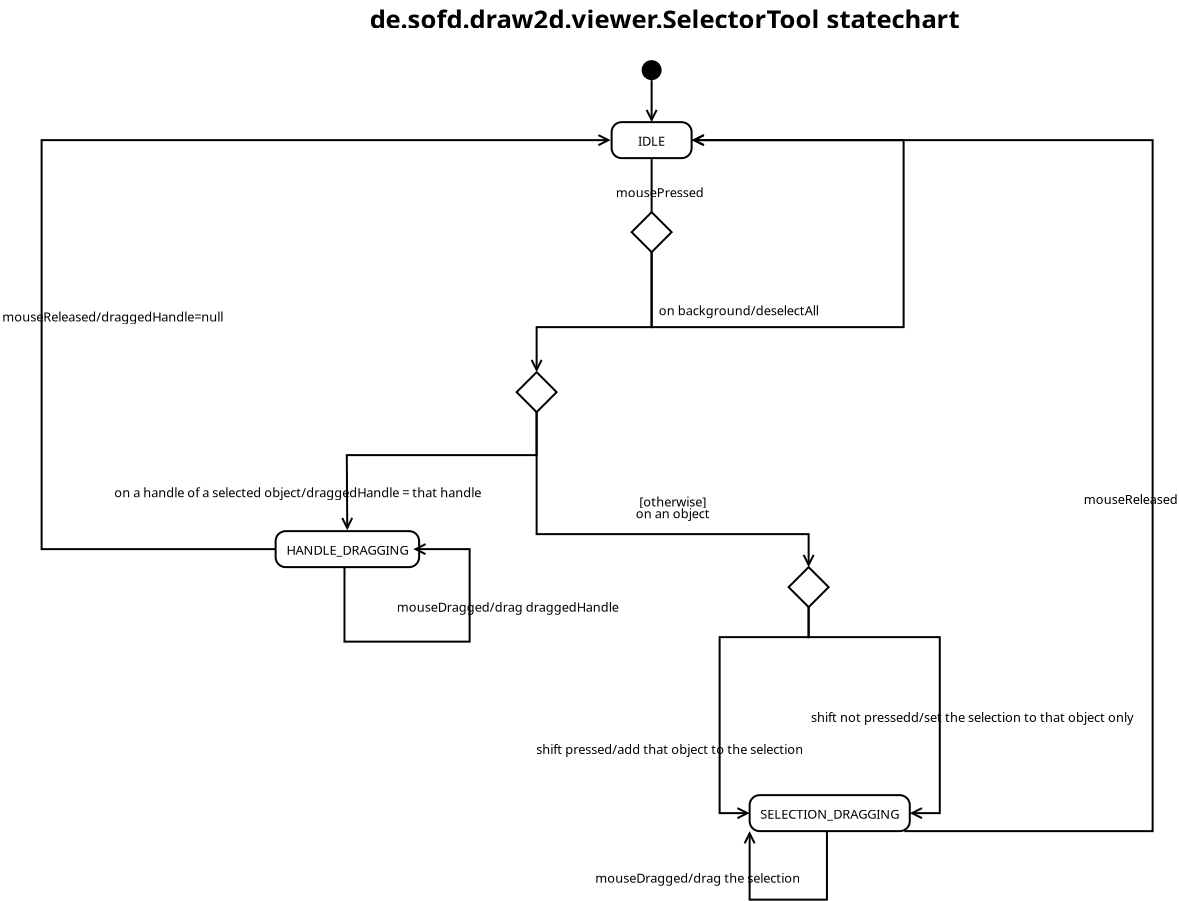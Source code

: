 <?xml version="1.0" encoding="UTF-8"?>
<dia:diagram xmlns:dia="http://www.lysator.liu.se/~alla/dia/">
  <dia:layer name="Background" visible="true">
    <dia:object type="UML - State" version="0" id="O0">
      <dia:attribute name="obj_pos">
        <dia:point val="27.4,5.15"/>
      </dia:attribute>
      <dia:attribute name="obj_bb">
        <dia:rectangle val="27.4,5.15;31.4,6.95"/>
      </dia:attribute>
      <dia:attribute name="elem_corner">
        <dia:point val="27.4,5.15"/>
      </dia:attribute>
      <dia:attribute name="elem_width">
        <dia:real val="4"/>
      </dia:attribute>
      <dia:attribute name="elem_height">
        <dia:real val="1.8"/>
      </dia:attribute>
      <dia:attribute name="line_colour">
        <dia:color val="#000000"/>
      </dia:attribute>
      <dia:attribute name="fill_colour">
        <dia:color val="#ffffff"/>
      </dia:attribute>
      <dia:attribute name="text">
        <dia:composite type="text">
          <dia:attribute name="string">
            <dia:string>#IDLE#</dia:string>
          </dia:attribute>
          <dia:attribute name="font">
            <dia:font family="sans" style="0" name="Helvetica"/>
          </dia:attribute>
          <dia:attribute name="height">
            <dia:real val="0.8"/>
          </dia:attribute>
          <dia:attribute name="pos">
            <dia:point val="29.4,6.192"/>
          </dia:attribute>
          <dia:attribute name="color">
            <dia:color val="#000000"/>
          </dia:attribute>
          <dia:attribute name="alignment">
            <dia:enum val="1"/>
          </dia:attribute>
        </dia:composite>
      </dia:attribute>
      <dia:attribute name="entry_action">
        <dia:string>##</dia:string>
      </dia:attribute>
      <dia:attribute name="do_action">
        <dia:string>##</dia:string>
      </dia:attribute>
      <dia:attribute name="exit_action">
        <dia:string>##</dia:string>
      </dia:attribute>
    </dia:object>
    <dia:object type="UML - State Term" version="0" id="O1">
      <dia:attribute name="obj_pos">
        <dia:point val="28.9,2.05"/>
      </dia:attribute>
      <dia:attribute name="obj_bb">
        <dia:rectangle val="28.9,2.05;29.9,3.05"/>
      </dia:attribute>
      <dia:attribute name="elem_corner">
        <dia:point val="28.9,2.05"/>
      </dia:attribute>
      <dia:attribute name="elem_width">
        <dia:real val="1"/>
      </dia:attribute>
      <dia:attribute name="elem_height">
        <dia:real val="1"/>
      </dia:attribute>
      <dia:attribute name="is_final">
        <dia:boolean val="false"/>
      </dia:attribute>
    </dia:object>
    <dia:object type="UML - Transition" version="2" id="O2">
      <dia:attribute name="obj_pos">
        <dia:point val="29.4,3.05"/>
      </dia:attribute>
      <dia:attribute name="obj_bb">
        <dia:rectangle val="29.023,1.65;29.85,5.221"/>
      </dia:attribute>
      <dia:attribute name="orth_points">
        <dia:point val="29.4,3.05"/>
        <dia:point val="29.4,3.05"/>
        <dia:point val="29.4,5.15"/>
        <dia:point val="29.4,5.15"/>
      </dia:attribute>
      <dia:attribute name="orth_orient">
        <dia:enum val="0"/>
        <dia:enum val="1"/>
        <dia:enum val="0"/>
      </dia:attribute>
      <dia:attribute name="orth_autoroute">
        <dia:boolean val="true"/>
      </dia:attribute>
      <dia:attribute name="trigger">
        <dia:string>##</dia:string>
      </dia:attribute>
      <dia:attribute name="action">
        <dia:string>##</dia:string>
      </dia:attribute>
      <dia:attribute name="guard">
        <dia:string>##</dia:string>
      </dia:attribute>
      <dia:attribute name="trigger_text_pos">
        <dia:point val="29.85,2.05"/>
      </dia:attribute>
      <dia:attribute name="guard_text_pos">
        <dia:point val="29.25,3.35"/>
      </dia:attribute>
      <dia:attribute name="direction_inverted">
        <dia:boolean val="false"/>
      </dia:attribute>
      <dia:connections>
        <dia:connection handle="0" to="O1" connection="6"/>
        <dia:connection handle="1" to="O0" connection="1"/>
      </dia:connections>
    </dia:object>
    <dia:object type="UML - Transition" version="2" id="O3">
      <dia:attribute name="obj_pos">
        <dia:point val="29.4,6.945"/>
      </dia:attribute>
      <dia:attribute name="obj_bb">
        <dia:rectangle val="27.692,6.895;31.907,11.807"/>
      </dia:attribute>
      <dia:attribute name="orth_points">
        <dia:point val="29.4,6.945"/>
        <dia:point val="29.4,11.35"/>
        <dia:point val="29.4,11.35"/>
        <dia:point val="29.4,9.65"/>
      </dia:attribute>
      <dia:attribute name="orth_orient">
        <dia:enum val="1"/>
        <dia:enum val="0"/>
        <dia:enum val="1"/>
      </dia:attribute>
      <dia:attribute name="orth_autoroute">
        <dia:boolean val="false"/>
      </dia:attribute>
      <dia:attribute name="trigger">
        <dia:string>#mousePressed#</dia:string>
      </dia:attribute>
      <dia:attribute name="action">
        <dia:string>##</dia:string>
      </dia:attribute>
      <dia:attribute name="guard">
        <dia:string>##</dia:string>
      </dia:attribute>
      <dia:attribute name="trigger_text_pos">
        <dia:point val="29.8,8.9"/>
      </dia:attribute>
      <dia:attribute name="guard_text_pos">
        <dia:point val="29.8,11.55"/>
      </dia:attribute>
      <dia:attribute name="direction_inverted">
        <dia:boolean val="false"/>
      </dia:attribute>
      <dia:connections>
        <dia:connection handle="0" to="O0" connection="8"/>
        <dia:connection handle="1" to="O4" connection="1"/>
      </dia:connections>
    </dia:object>
    <dia:object type="UML - Branch" version="0" id="O4">
      <dia:attribute name="obj_pos">
        <dia:point val="28.4,9.65"/>
      </dia:attribute>
      <dia:attribute name="obj_bb">
        <dia:rectangle val="28.35,9.6;30.45,11.7"/>
      </dia:attribute>
      <dia:attribute name="elem_corner">
        <dia:point val="28.4,9.65"/>
      </dia:attribute>
      <dia:attribute name="elem_width">
        <dia:real val="2"/>
      </dia:attribute>
      <dia:attribute name="elem_height">
        <dia:real val="2"/>
      </dia:attribute>
      <dia:attribute name="line_colour">
        <dia:color val="#000000"/>
      </dia:attribute>
      <dia:attribute name="fill_colour">
        <dia:color val="#ffffff"/>
      </dia:attribute>
    </dia:object>
    <dia:object type="UML - Transition" version="2" id="O5">
      <dia:attribute name="obj_pos">
        <dia:point val="29.4,11.65"/>
      </dia:attribute>
      <dia:attribute name="obj_bb">
        <dia:rectangle val="23.15,11.6;29.9,17.7"/>
      </dia:attribute>
      <dia:attribute name="orth_points">
        <dia:point val="29.4,11.65"/>
        <dia:point val="29.4,15.4"/>
        <dia:point val="23.65,15.4"/>
        <dia:point val="23.65,17.65"/>
      </dia:attribute>
      <dia:attribute name="orth_orient">
        <dia:enum val="1"/>
        <dia:enum val="0"/>
        <dia:enum val="1"/>
      </dia:attribute>
      <dia:attribute name="orth_autoroute">
        <dia:boolean val="false"/>
      </dia:attribute>
      <dia:attribute name="trigger">
        <dia:string>##</dia:string>
      </dia:attribute>
      <dia:attribute name="action">
        <dia:string>##</dia:string>
      </dia:attribute>
      <dia:attribute name="guard">
        <dia:string>##</dia:string>
      </dia:attribute>
      <dia:attribute name="trigger_text_pos">
        <dia:point val="26.05,14.8"/>
      </dia:attribute>
      <dia:attribute name="guard_text_pos">
        <dia:point val="26.15,14.9"/>
      </dia:attribute>
      <dia:attribute name="direction_inverted">
        <dia:boolean val="false"/>
      </dia:attribute>
      <dia:connections>
        <dia:connection handle="0" to="O4" connection="3"/>
        <dia:connection handle="1" to="O7" connection="1"/>
      </dia:connections>
    </dia:object>
    <dia:object type="UML - Transition" version="2" id="O6">
      <dia:attribute name="obj_pos">
        <dia:point val="29.4,11.65"/>
      </dia:attribute>
      <dia:attribute name="obj_bb">
        <dia:rectangle val="28.9,5.55;42.05,15.45"/>
      </dia:attribute>
      <dia:attribute name="orth_points">
        <dia:point val="29.4,11.65"/>
        <dia:point val="29.4,15.4"/>
        <dia:point val="42,15.4"/>
        <dia:point val="42,6.05"/>
        <dia:point val="31.4,6.05"/>
      </dia:attribute>
      <dia:attribute name="orth_orient">
        <dia:enum val="1"/>
        <dia:enum val="0"/>
        <dia:enum val="1"/>
        <dia:enum val="0"/>
      </dia:attribute>
      <dia:attribute name="orth_autoroute">
        <dia:boolean val="false"/>
      </dia:attribute>
      <dia:attribute name="trigger">
        <dia:string>#on background#</dia:string>
      </dia:attribute>
      <dia:attribute name="action">
        <dia:string>#deselectAll#</dia:string>
      </dia:attribute>
      <dia:attribute name="guard">
        <dia:string>##</dia:string>
      </dia:attribute>
      <dia:attribute name="trigger_text_pos">
        <dia:point val="33.75,14.8"/>
      </dia:attribute>
      <dia:attribute name="guard_text_pos">
        <dia:point val="32.65,14.9"/>
      </dia:attribute>
      <dia:attribute name="direction_inverted">
        <dia:boolean val="false"/>
      </dia:attribute>
      <dia:connections>
        <dia:connection handle="0" to="O4" connection="3"/>
        <dia:connection handle="1" to="O0" connection="4"/>
      </dia:connections>
    </dia:object>
    <dia:object type="UML - Branch" version="0" id="O7">
      <dia:attribute name="obj_pos">
        <dia:point val="22.65,17.65"/>
      </dia:attribute>
      <dia:attribute name="obj_bb">
        <dia:rectangle val="22.6,17.6;24.7,19.7"/>
      </dia:attribute>
      <dia:attribute name="elem_corner">
        <dia:point val="22.65,17.65"/>
      </dia:attribute>
      <dia:attribute name="elem_width">
        <dia:real val="2"/>
      </dia:attribute>
      <dia:attribute name="elem_height">
        <dia:real val="2"/>
      </dia:attribute>
      <dia:attribute name="line_colour">
        <dia:color val="#000000"/>
      </dia:attribute>
      <dia:attribute name="fill_colour">
        <dia:color val="#ffffff"/>
      </dia:attribute>
    </dia:object>
    <dia:object type="UML - State" version="0" id="O8">
      <dia:attribute name="obj_pos">
        <dia:point val="10.6,25.6"/>
      </dia:attribute>
      <dia:attribute name="obj_bb">
        <dia:rectangle val="10.6,25.6;17.485,27.4"/>
      </dia:attribute>
      <dia:attribute name="elem_corner">
        <dia:point val="10.6,25.6"/>
      </dia:attribute>
      <dia:attribute name="elem_width">
        <dia:real val="6.885"/>
      </dia:attribute>
      <dia:attribute name="elem_height">
        <dia:real val="1.8"/>
      </dia:attribute>
      <dia:attribute name="line_colour">
        <dia:color val="#000000"/>
      </dia:attribute>
      <dia:attribute name="fill_colour">
        <dia:color val="#ffffff"/>
      </dia:attribute>
      <dia:attribute name="text">
        <dia:composite type="text">
          <dia:attribute name="string">
            <dia:string>#HANDLE_DRAGGING#</dia:string>
          </dia:attribute>
          <dia:attribute name="font">
            <dia:font family="sans" style="0" name="Helvetica"/>
          </dia:attribute>
          <dia:attribute name="height">
            <dia:real val="0.8"/>
          </dia:attribute>
          <dia:attribute name="pos">
            <dia:point val="14.043,26.642"/>
          </dia:attribute>
          <dia:attribute name="color">
            <dia:color val="#000000"/>
          </dia:attribute>
          <dia:attribute name="alignment">
            <dia:enum val="1"/>
          </dia:attribute>
        </dia:composite>
      </dia:attribute>
      <dia:attribute name="entry_action">
        <dia:string>##</dia:string>
      </dia:attribute>
      <dia:attribute name="do_action">
        <dia:string>##</dia:string>
      </dia:attribute>
      <dia:attribute name="exit_action">
        <dia:string>##</dia:string>
      </dia:attribute>
    </dia:object>
    <dia:object type="UML - Transition" version="2" id="O9">
      <dia:attribute name="obj_pos">
        <dia:point val="23.65,19.65"/>
      </dia:attribute>
      <dia:attribute name="obj_bb">
        <dia:rectangle val="2.524,19.6;24.15,25.65"/>
      </dia:attribute>
      <dia:attribute name="orth_points">
        <dia:point val="23.65,19.65"/>
        <dia:point val="23.65,21.8"/>
        <dia:point val="14.043,21.8"/>
        <dia:point val="14.043,25.6"/>
      </dia:attribute>
      <dia:attribute name="orth_orient">
        <dia:enum val="1"/>
        <dia:enum val="0"/>
        <dia:enum val="1"/>
      </dia:attribute>
      <dia:attribute name="orth_autoroute">
        <dia:boolean val="false"/>
      </dia:attribute>
      <dia:attribute name="trigger">
        <dia:string>#on a handle of a selected object#</dia:string>
      </dia:attribute>
      <dia:attribute name="action">
        <dia:string>#draggedHandle = that handle#</dia:string>
      </dia:attribute>
      <dia:attribute name="guard">
        <dia:string>##</dia:string>
      </dia:attribute>
      <dia:attribute name="trigger_text_pos">
        <dia:point val="11.65,23.9"/>
      </dia:attribute>
      <dia:attribute name="guard_text_pos">
        <dia:point val="23.5,20.15"/>
      </dia:attribute>
      <dia:attribute name="direction_inverted">
        <dia:boolean val="false"/>
      </dia:attribute>
      <dia:connections>
        <dia:connection handle="0" to="O7" connection="3"/>
        <dia:connection handle="1" to="O8" connection="8"/>
      </dia:connections>
    </dia:object>
    <dia:object type="UML - Transition" version="2" id="O10">
      <dia:attribute name="obj_pos">
        <dia:point val="23.65,19.65"/>
      </dia:attribute>
      <dia:attribute name="obj_bb">
        <dia:rectangle val="23.15,19.6;37.75,27.45"/>
      </dia:attribute>
      <dia:attribute name="orth_points">
        <dia:point val="23.65,19.65"/>
        <dia:point val="23.65,25.75"/>
        <dia:point val="37.25,25.75"/>
        <dia:point val="37.25,27.4"/>
      </dia:attribute>
      <dia:attribute name="orth_orient">
        <dia:enum val="1"/>
        <dia:enum val="0"/>
        <dia:enum val="1"/>
      </dia:attribute>
      <dia:attribute name="orth_autoroute">
        <dia:boolean val="false"/>
      </dia:attribute>
      <dia:attribute name="trigger">
        <dia:string>#on an object#</dia:string>
      </dia:attribute>
      <dia:attribute name="action">
        <dia:string>##</dia:string>
      </dia:attribute>
      <dia:attribute name="guard">
        <dia:string>#otherwise#</dia:string>
      </dia:attribute>
      <dia:attribute name="trigger_text_pos">
        <dia:point val="30.45,24.95"/>
      </dia:attribute>
      <dia:attribute name="guard_text_pos">
        <dia:point val="30.451,24.363"/>
      </dia:attribute>
      <dia:attribute name="direction_inverted">
        <dia:boolean val="false"/>
      </dia:attribute>
      <dia:connections>
        <dia:connection handle="0" to="O7" connection="3"/>
        <dia:connection handle="1" to="O12" connection="1"/>
      </dia:connections>
    </dia:object>
    <dia:object type="UML - State" version="0" id="O11">
      <dia:attribute name="obj_pos">
        <dia:point val="34.3,38.8"/>
      </dia:attribute>
      <dia:attribute name="obj_bb">
        <dia:rectangle val="34.3,38.8;42.033,40.6"/>
      </dia:attribute>
      <dia:attribute name="elem_corner">
        <dia:point val="34.3,38.8"/>
      </dia:attribute>
      <dia:attribute name="elem_width">
        <dia:real val="7.732"/>
      </dia:attribute>
      <dia:attribute name="elem_height">
        <dia:real val="1.8"/>
      </dia:attribute>
      <dia:attribute name="line_colour">
        <dia:color val="#000000"/>
      </dia:attribute>
      <dia:attribute name="fill_colour">
        <dia:color val="#ffffff"/>
      </dia:attribute>
      <dia:attribute name="text">
        <dia:composite type="text">
          <dia:attribute name="string">
            <dia:string>#SELECTION_DRAGGING#</dia:string>
          </dia:attribute>
          <dia:attribute name="font">
            <dia:font family="sans" style="0" name="Helvetica"/>
          </dia:attribute>
          <dia:attribute name="height">
            <dia:real val="0.8"/>
          </dia:attribute>
          <dia:attribute name="pos">
            <dia:point val="38.166,39.843"/>
          </dia:attribute>
          <dia:attribute name="color">
            <dia:color val="#000000"/>
          </dia:attribute>
          <dia:attribute name="alignment">
            <dia:enum val="1"/>
          </dia:attribute>
        </dia:composite>
      </dia:attribute>
      <dia:attribute name="entry_action">
        <dia:string>##</dia:string>
      </dia:attribute>
      <dia:attribute name="do_action">
        <dia:string>##</dia:string>
      </dia:attribute>
      <dia:attribute name="exit_action">
        <dia:string>##</dia:string>
      </dia:attribute>
    </dia:object>
    <dia:object type="UML - Branch" version="0" id="O12">
      <dia:attribute name="obj_pos">
        <dia:point val="36.25,27.4"/>
      </dia:attribute>
      <dia:attribute name="obj_bb">
        <dia:rectangle val="36.2,27.35;38.3,29.45"/>
      </dia:attribute>
      <dia:attribute name="elem_corner">
        <dia:point val="36.25,27.4"/>
      </dia:attribute>
      <dia:attribute name="elem_width">
        <dia:real val="2"/>
      </dia:attribute>
      <dia:attribute name="elem_height">
        <dia:real val="2"/>
      </dia:attribute>
      <dia:attribute name="line_colour">
        <dia:color val="#000000"/>
      </dia:attribute>
      <dia:attribute name="fill_colour">
        <dia:color val="#ffffff"/>
      </dia:attribute>
    </dia:object>
    <dia:object type="UML - Transition" version="2" id="O13">
      <dia:attribute name="obj_pos">
        <dia:point val="37.25,29.4"/>
      </dia:attribute>
      <dia:attribute name="obj_bb">
        <dia:rectangle val="24.008,29.35;37.75,40.2"/>
      </dia:attribute>
      <dia:attribute name="orth_points">
        <dia:point val="37.25,29.4"/>
        <dia:point val="37.25,30.4"/>
        <dia:point val="33.3,30.4"/>
        <dia:point val="33.3,39.7"/>
        <dia:point val="34.3,39.7"/>
      </dia:attribute>
      <dia:attribute name="orth_orient">
        <dia:enum val="1"/>
        <dia:enum val="0"/>
        <dia:enum val="1"/>
        <dia:enum val="0"/>
      </dia:attribute>
      <dia:attribute name="orth_autoroute">
        <dia:boolean val="true"/>
      </dia:attribute>
      <dia:attribute name="trigger">
        <dia:string>#shift pressed#</dia:string>
      </dia:attribute>
      <dia:attribute name="action">
        <dia:string>#add that object to the selection#</dia:string>
      </dia:attribute>
      <dia:attribute name="guard">
        <dia:string>##</dia:string>
      </dia:attribute>
      <dia:attribute name="trigger_text_pos">
        <dia:point val="30.55,36.237"/>
      </dia:attribute>
      <dia:attribute name="guard_text_pos">
        <dia:point val="37.25,29.95"/>
      </dia:attribute>
      <dia:attribute name="direction_inverted">
        <dia:boolean val="false"/>
      </dia:attribute>
      <dia:connections>
        <dia:connection handle="0" to="O12" connection="3"/>
        <dia:connection handle="1" to="O11" connection="3"/>
      </dia:connections>
    </dia:object>
    <dia:object type="UML - Transition" version="2" id="O14">
      <dia:attribute name="obj_pos">
        <dia:point val="37.25,29.4"/>
      </dia:attribute>
      <dia:attribute name="obj_bb">
        <dia:rectangle val="36.75,29.35;52.953,40.2"/>
      </dia:attribute>
      <dia:attribute name="orth_points">
        <dia:point val="37.25,29.4"/>
        <dia:point val="37.25,30.4"/>
        <dia:point val="43.033,30.4"/>
        <dia:point val="43.033,39.7"/>
        <dia:point val="42.033,39.7"/>
      </dia:attribute>
      <dia:attribute name="orth_orient">
        <dia:enum val="1"/>
        <dia:enum val="0"/>
        <dia:enum val="1"/>
        <dia:enum val="0"/>
      </dia:attribute>
      <dia:attribute name="orth_autoroute">
        <dia:boolean val="true"/>
      </dia:attribute>
      <dia:attribute name="trigger">
        <dia:string>#shift not pressedd#</dia:string>
      </dia:attribute>
      <dia:attribute name="action">
        <dia:string>#set the selection to that object only#</dia:string>
      </dia:attribute>
      <dia:attribute name="guard">
        <dia:string>##</dia:string>
      </dia:attribute>
      <dia:attribute name="trigger_text_pos">
        <dia:point val="45.05,34.638"/>
      </dia:attribute>
      <dia:attribute name="guard_text_pos">
        <dia:point val="38.1,30.337"/>
      </dia:attribute>
      <dia:attribute name="direction_inverted">
        <dia:boolean val="false"/>
      </dia:attribute>
      <dia:connections>
        <dia:connection handle="0" to="O12" connection="3"/>
        <dia:connection handle="1" to="O11" connection="4"/>
      </dia:connections>
    </dia:object>
    <dia:object type="UML - Transition" version="2" id="O15">
      <dia:attribute name="obj_pos">
        <dia:point val="14.043,27.4"/>
      </dia:attribute>
      <dia:attribute name="obj_bb">
        <dia:rectangle val="13.543,26;27.539,31.175"/>
      </dia:attribute>
      <dia:attribute name="orth_points">
        <dia:point val="14.043,27.4"/>
        <dia:point val="14.043,31.125"/>
        <dia:point val="20.3,31.125"/>
        <dia:point val="20.3,26.5"/>
        <dia:point val="17.485,26.5"/>
      </dia:attribute>
      <dia:attribute name="orth_orient">
        <dia:enum val="1"/>
        <dia:enum val="0"/>
        <dia:enum val="1"/>
        <dia:enum val="0"/>
      </dia:attribute>
      <dia:attribute name="orth_autoroute">
        <dia:boolean val="false"/>
      </dia:attribute>
      <dia:attribute name="trigger">
        <dia:string>#mouseDragged#</dia:string>
      </dia:attribute>
      <dia:attribute name="action">
        <dia:string>#drag draggedHandle#</dia:string>
      </dia:attribute>
      <dia:attribute name="guard">
        <dia:string>##</dia:string>
      </dia:attribute>
      <dia:attribute name="trigger_text_pos">
        <dia:point val="22.2,29.625"/>
      </dia:attribute>
      <dia:attribute name="guard_text_pos">
        <dia:point val="13.95,27.825"/>
      </dia:attribute>
      <dia:attribute name="direction_inverted">
        <dia:boolean val="false"/>
      </dia:attribute>
      <dia:connections>
        <dia:connection handle="0" to="O8" connection="6"/>
        <dia:connection handle="1" to="O8" connection="4"/>
      </dia:connections>
    </dia:object>
    <dia:object type="UML - Transition" version="2" id="O16">
      <dia:attribute name="obj_pos">
        <dia:point val="38.166,40.6"/>
      </dia:attribute>
      <dia:attribute name="obj_bb">
        <dia:rectangle val="26.728,40.532;38.666,44.075"/>
      </dia:attribute>
      <dia:attribute name="orth_points">
        <dia:point val="38.166,40.6"/>
        <dia:point val="38.166,44.025"/>
        <dia:point val="34.3,44.025"/>
        <dia:point val="34.3,40.6"/>
      </dia:attribute>
      <dia:attribute name="orth_orient">
        <dia:enum val="1"/>
        <dia:enum val="0"/>
        <dia:enum val="1"/>
      </dia:attribute>
      <dia:attribute name="orth_autoroute">
        <dia:boolean val="false"/>
      </dia:attribute>
      <dia:attribute name="trigger">
        <dia:string>#mouseDragged#</dia:string>
      </dia:attribute>
      <dia:attribute name="action">
        <dia:string>#drag the selection#</dia:string>
      </dia:attribute>
      <dia:attribute name="guard">
        <dia:string>##</dia:string>
      </dia:attribute>
      <dia:attribute name="trigger_text_pos">
        <dia:point val="31.7,43.175"/>
      </dia:attribute>
      <dia:attribute name="guard_text_pos">
        <dia:point val="38.0,41.075"/>
      </dia:attribute>
      <dia:attribute name="direction_inverted">
        <dia:boolean val="false"/>
      </dia:attribute>
      <dia:connections>
        <dia:connection handle="0" to="O11" connection="6"/>
        <dia:connection handle="1" to="O11" connection="5"/>
      </dia:connections>
    </dia:object>
    <dia:object type="UML - Transition" version="2" id="O17">
      <dia:attribute name="obj_pos">
        <dia:point val="10.6,26.5"/>
      </dia:attribute>
      <dia:attribute name="obj_bb">
        <dia:rectangle val="-2.97,5.55;27.45,27.27"/>
      </dia:attribute>
      <dia:attribute name="orth_points">
        <dia:point val="10.6,26.5"/>
        <dia:point val="-1.1,26.5"/>
        <dia:point val="-1.1,6.05"/>
        <dia:point val="27.4,6.05"/>
      </dia:attribute>
      <dia:attribute name="orth_orient">
        <dia:enum val="0"/>
        <dia:enum val="1"/>
        <dia:enum val="0"/>
      </dia:attribute>
      <dia:attribute name="orth_autoroute">
        <dia:boolean val="false"/>
      </dia:attribute>
      <dia:attribute name="trigger">
        <dia:string>#mouseReleased#</dia:string>
      </dia:attribute>
      <dia:attribute name="action">
        <dia:string>#draggedHandle=null#</dia:string>
      </dia:attribute>
      <dia:attribute name="guard">
        <dia:string>##</dia:string>
      </dia:attribute>
      <dia:attribute name="trigger_text_pos">
        <dia:point val="2.45,15.113"/>
      </dia:attribute>
      <dia:attribute name="guard_text_pos">
        <dia:point val="10.55,27.012"/>
      </dia:attribute>
      <dia:attribute name="direction_inverted">
        <dia:boolean val="false"/>
      </dia:attribute>
      <dia:connections>
        <dia:connection handle="0" to="O8" connection="3"/>
        <dia:connection handle="1" to="O0" connection="8"/>
      </dia:connections>
    </dia:object>
    <dia:object type="UML - Transition" version="2" id="O18">
      <dia:attribute name="obj_pos">
        <dia:point val="42.033,40.6"/>
      </dia:attribute>
      <dia:attribute name="obj_bb">
        <dia:rectangle val="31.35,5.55;55.65,41.17"/>
      </dia:attribute>
      <dia:attribute name="orth_points">
        <dia:point val="42.033,40.6"/>
        <dia:point val="54.45,40.6"/>
        <dia:point val="54.45,6.05"/>
        <dia:point val="31.4,6.05"/>
      </dia:attribute>
      <dia:attribute name="orth_orient">
        <dia:enum val="0"/>
        <dia:enum val="1"/>
        <dia:enum val="0"/>
      </dia:attribute>
      <dia:attribute name="orth_autoroute">
        <dia:boolean val="false"/>
      </dia:attribute>
      <dia:attribute name="trigger">
        <dia:string>#mouseReleased#</dia:string>
      </dia:attribute>
      <dia:attribute name="action">
        <dia:string>##</dia:string>
      </dia:attribute>
      <dia:attribute name="guard">
        <dia:string>##</dia:string>
      </dia:attribute>
      <dia:attribute name="trigger_text_pos">
        <dia:point val="53.35,24.238"/>
      </dia:attribute>
      <dia:attribute name="guard_text_pos">
        <dia:point val="41.85,40.913"/>
      </dia:attribute>
      <dia:attribute name="direction_inverted">
        <dia:boolean val="false"/>
      </dia:attribute>
      <dia:connections>
        <dia:connection handle="0" to="O11" connection="7"/>
        <dia:connection handle="1" to="O0" connection="4"/>
      </dia:connections>
    </dia:object>
    <dia:object type="Standard - Text" version="1" id="O19">
      <dia:attribute name="obj_pos">
        <dia:point val="15.3,0.463"/>
      </dia:attribute>
      <dia:attribute name="obj_bb">
        <dia:rectangle val="15.3,-0.657;46.065,1.323"/>
      </dia:attribute>
      <dia:attribute name="text">
        <dia:composite type="text">
          <dia:attribute name="string">
            <dia:string>#de.sofd.draw2d.viewer.SelectorTool statechart#</dia:string>
          </dia:attribute>
          <dia:attribute name="font">
            <dia:font family="sans" style="80" name="Helvetica-Bold"/>
          </dia:attribute>
          <dia:attribute name="height">
            <dia:real val="1.6"/>
          </dia:attribute>
          <dia:attribute name="pos">
            <dia:point val="15.3,0.463"/>
          </dia:attribute>
          <dia:attribute name="color">
            <dia:color val="#000000"/>
          </dia:attribute>
          <dia:attribute name="alignment">
            <dia:enum val="0"/>
          </dia:attribute>
        </dia:composite>
      </dia:attribute>
      <dia:attribute name="valign">
        <dia:enum val="3"/>
      </dia:attribute>
    </dia:object>
  </dia:layer>
</dia:diagram>
